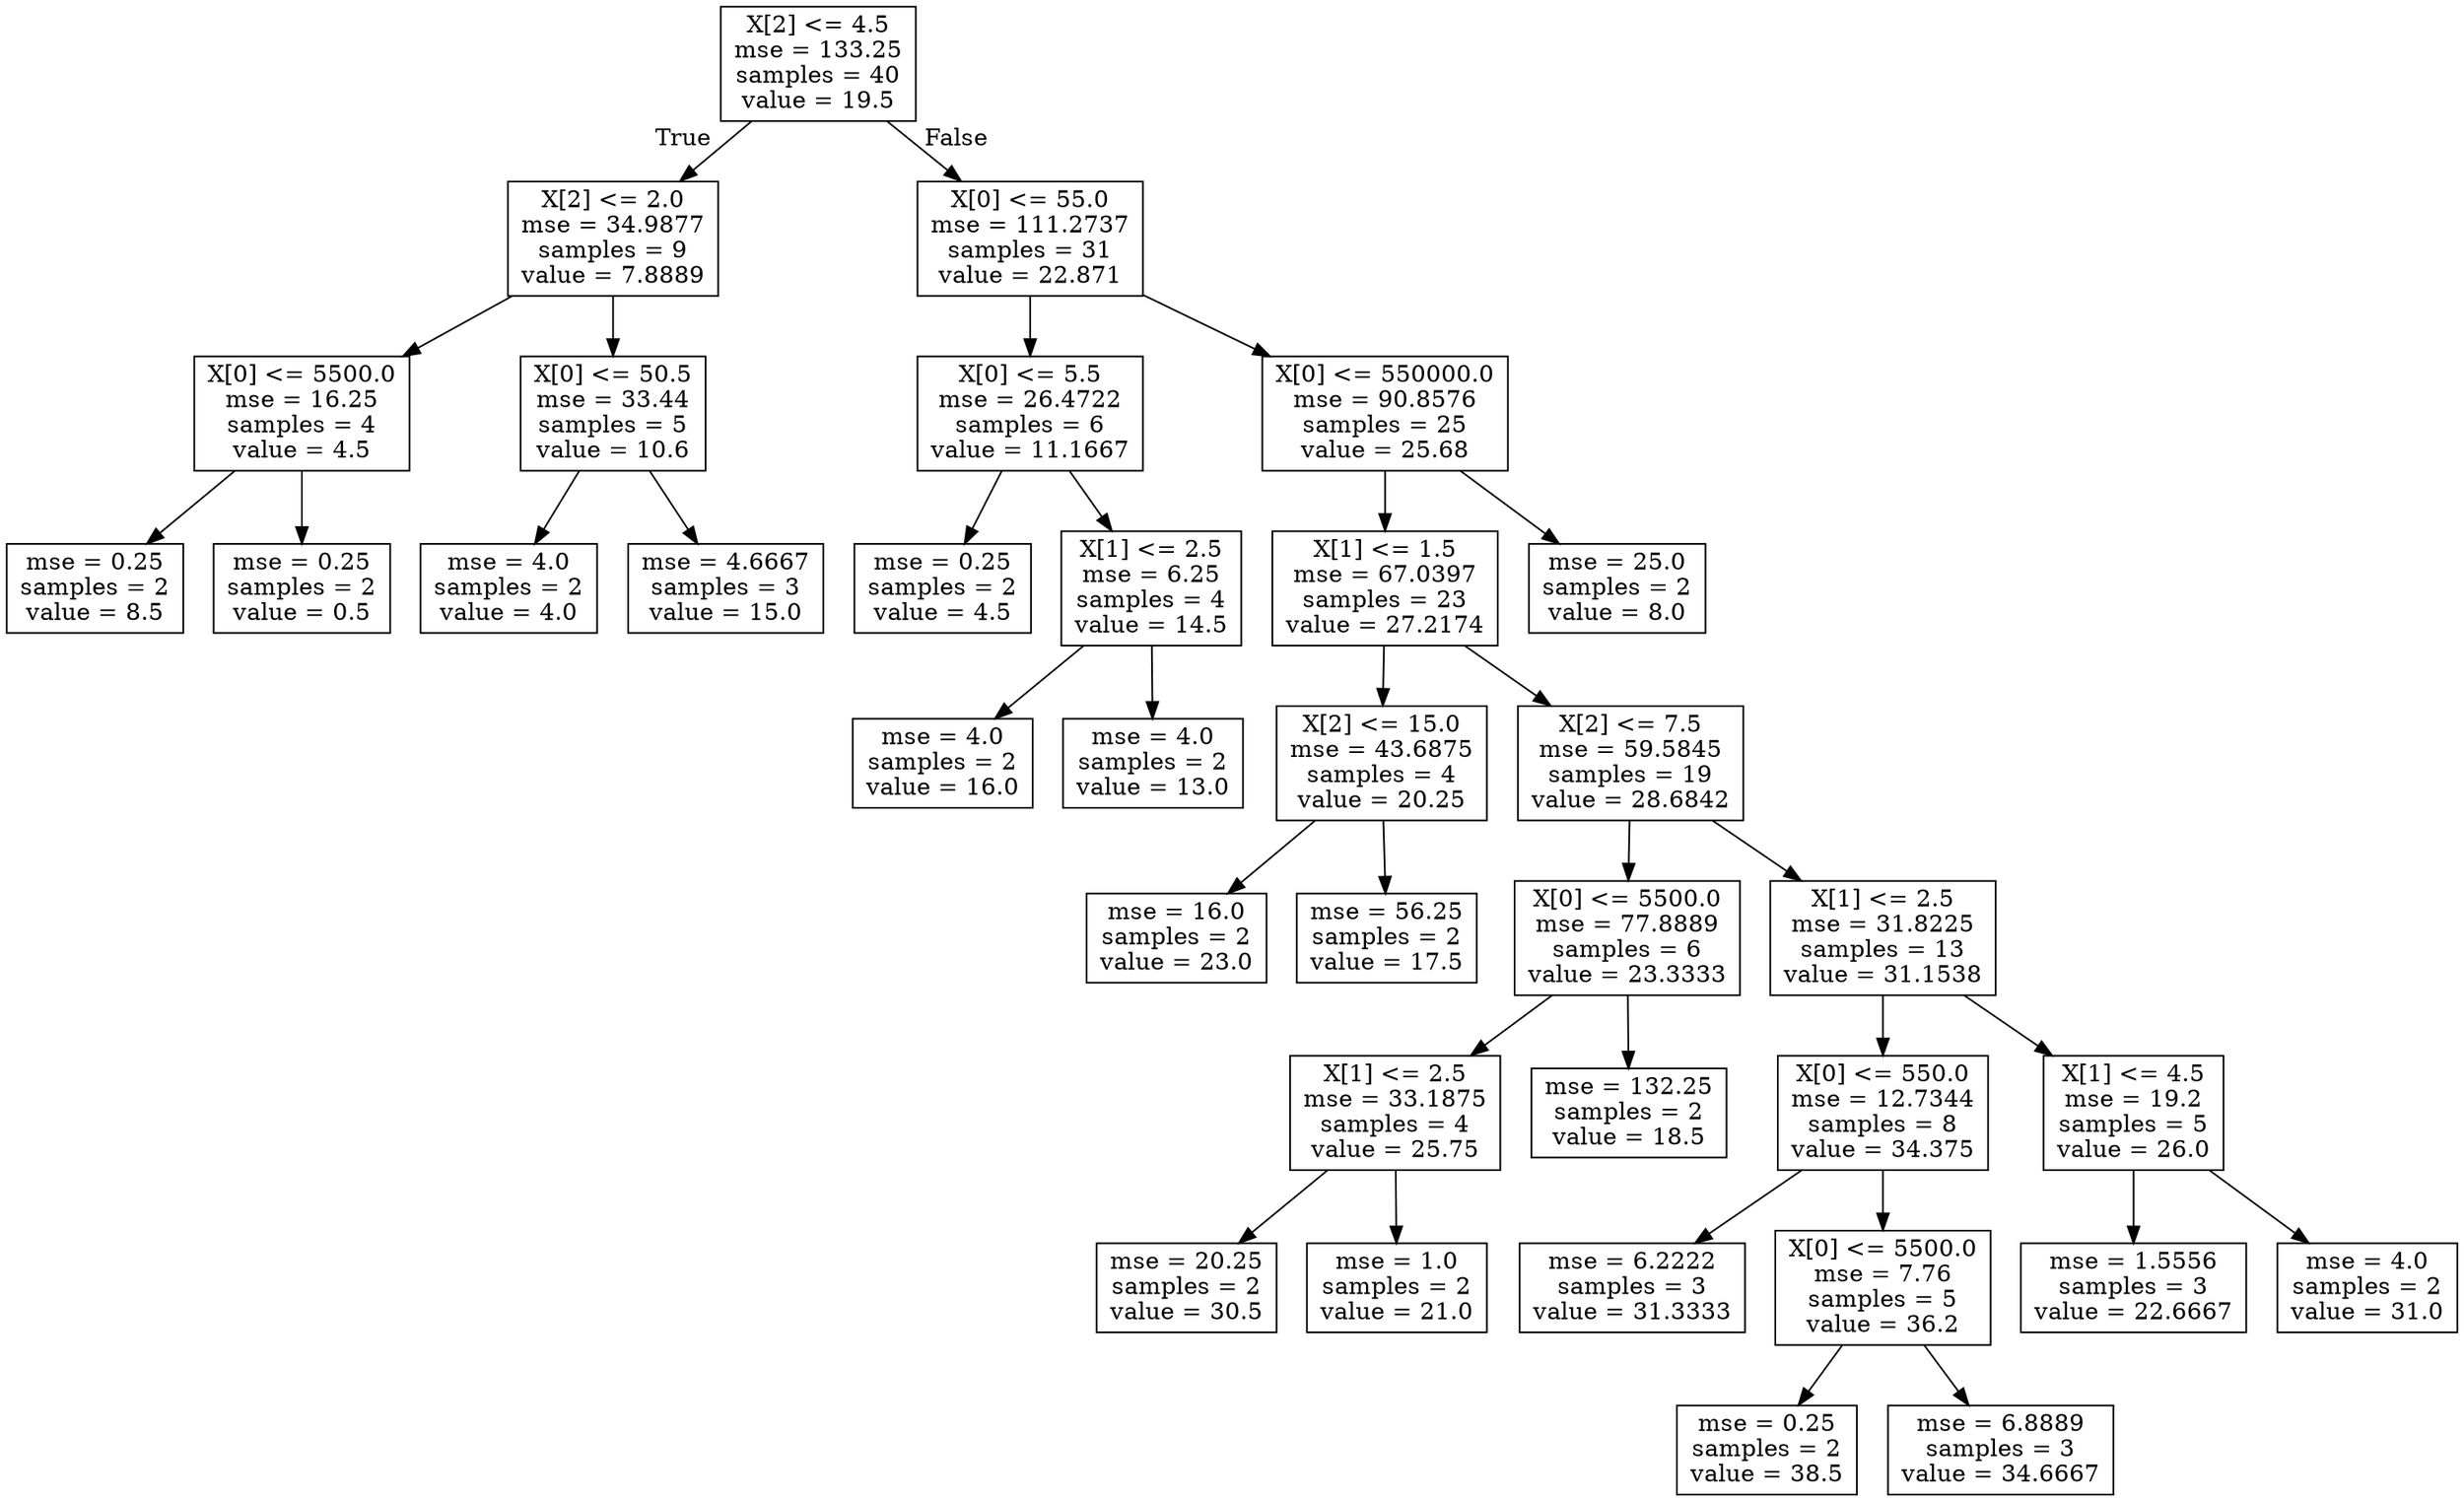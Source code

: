 digraph Tree {
node [shape=box] ;
0 [label="X[2] <= 4.5\nmse = 133.25\nsamples = 40\nvalue = 19.5"] ;
1 [label="X[2] <= 2.0\nmse = 34.9877\nsamples = 9\nvalue = 7.8889"] ;
0 -> 1 [labeldistance=2.5, labelangle=45, headlabel="True"] ;
2 [label="X[0] <= 5500.0\nmse = 16.25\nsamples = 4\nvalue = 4.5"] ;
1 -> 2 ;
3 [label="mse = 0.25\nsamples = 2\nvalue = 8.5"] ;
2 -> 3 ;
4 [label="mse = 0.25\nsamples = 2\nvalue = 0.5"] ;
2 -> 4 ;
5 [label="X[0] <= 50.5\nmse = 33.44\nsamples = 5\nvalue = 10.6"] ;
1 -> 5 ;
6 [label="mse = 4.0\nsamples = 2\nvalue = 4.0"] ;
5 -> 6 ;
7 [label="mse = 4.6667\nsamples = 3\nvalue = 15.0"] ;
5 -> 7 ;
8 [label="X[0] <= 55.0\nmse = 111.2737\nsamples = 31\nvalue = 22.871"] ;
0 -> 8 [labeldistance=2.5, labelangle=-45, headlabel="False"] ;
9 [label="X[0] <= 5.5\nmse = 26.4722\nsamples = 6\nvalue = 11.1667"] ;
8 -> 9 ;
10 [label="mse = 0.25\nsamples = 2\nvalue = 4.5"] ;
9 -> 10 ;
11 [label="X[1] <= 2.5\nmse = 6.25\nsamples = 4\nvalue = 14.5"] ;
9 -> 11 ;
12 [label="mse = 4.0\nsamples = 2\nvalue = 16.0"] ;
11 -> 12 ;
13 [label="mse = 4.0\nsamples = 2\nvalue = 13.0"] ;
11 -> 13 ;
14 [label="X[0] <= 550000.0\nmse = 90.8576\nsamples = 25\nvalue = 25.68"] ;
8 -> 14 ;
15 [label="X[1] <= 1.5\nmse = 67.0397\nsamples = 23\nvalue = 27.2174"] ;
14 -> 15 ;
16 [label="X[2] <= 15.0\nmse = 43.6875\nsamples = 4\nvalue = 20.25"] ;
15 -> 16 ;
17 [label="mse = 16.0\nsamples = 2\nvalue = 23.0"] ;
16 -> 17 ;
18 [label="mse = 56.25\nsamples = 2\nvalue = 17.5"] ;
16 -> 18 ;
19 [label="X[2] <= 7.5\nmse = 59.5845\nsamples = 19\nvalue = 28.6842"] ;
15 -> 19 ;
20 [label="X[0] <= 5500.0\nmse = 77.8889\nsamples = 6\nvalue = 23.3333"] ;
19 -> 20 ;
21 [label="X[1] <= 2.5\nmse = 33.1875\nsamples = 4\nvalue = 25.75"] ;
20 -> 21 ;
22 [label="mse = 20.25\nsamples = 2\nvalue = 30.5"] ;
21 -> 22 ;
23 [label="mse = 1.0\nsamples = 2\nvalue = 21.0"] ;
21 -> 23 ;
24 [label="mse = 132.25\nsamples = 2\nvalue = 18.5"] ;
20 -> 24 ;
25 [label="X[1] <= 2.5\nmse = 31.8225\nsamples = 13\nvalue = 31.1538"] ;
19 -> 25 ;
26 [label="X[0] <= 550.0\nmse = 12.7344\nsamples = 8\nvalue = 34.375"] ;
25 -> 26 ;
27 [label="mse = 6.2222\nsamples = 3\nvalue = 31.3333"] ;
26 -> 27 ;
28 [label="X[0] <= 5500.0\nmse = 7.76\nsamples = 5\nvalue = 36.2"] ;
26 -> 28 ;
29 [label="mse = 0.25\nsamples = 2\nvalue = 38.5"] ;
28 -> 29 ;
30 [label="mse = 6.8889\nsamples = 3\nvalue = 34.6667"] ;
28 -> 30 ;
31 [label="X[1] <= 4.5\nmse = 19.2\nsamples = 5\nvalue = 26.0"] ;
25 -> 31 ;
32 [label="mse = 1.5556\nsamples = 3\nvalue = 22.6667"] ;
31 -> 32 ;
33 [label="mse = 4.0\nsamples = 2\nvalue = 31.0"] ;
31 -> 33 ;
34 [label="mse = 25.0\nsamples = 2\nvalue = 8.0"] ;
14 -> 34 ;
}